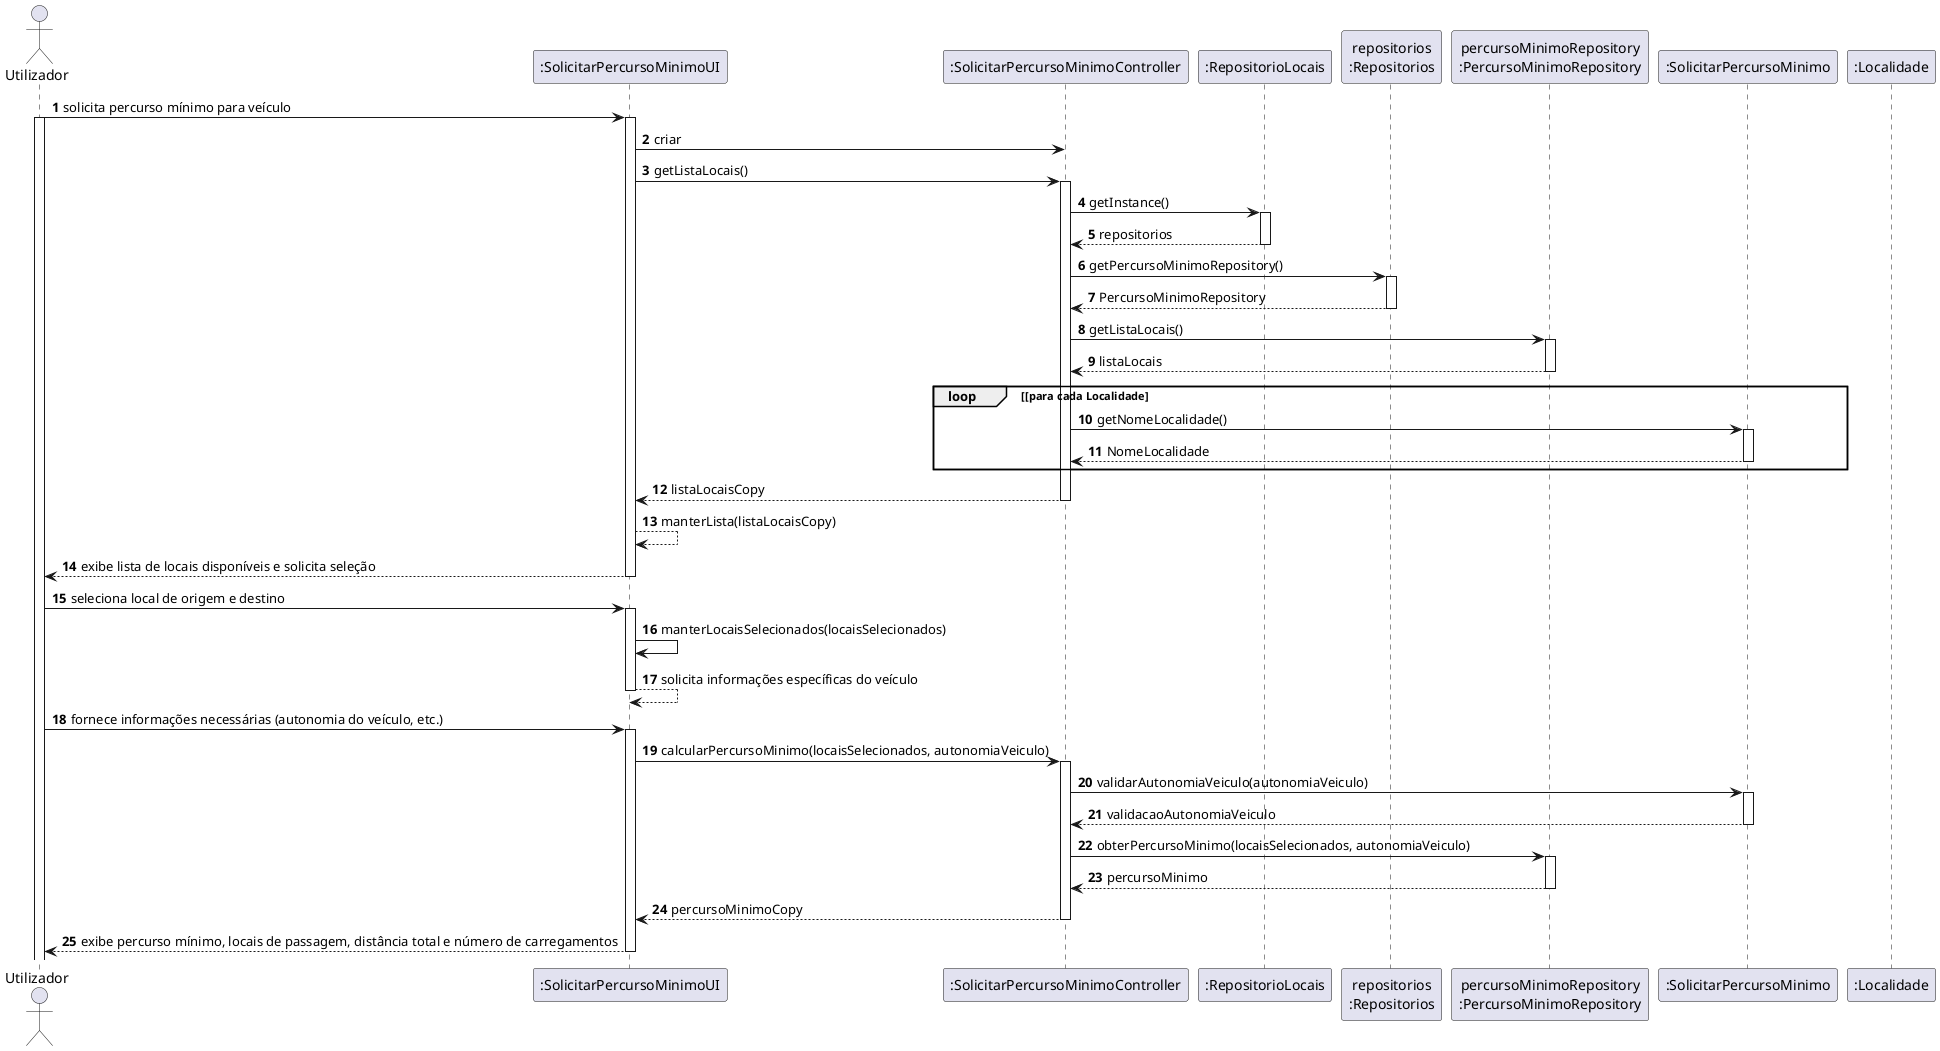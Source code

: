 @startuml
'skinparam monochrome true
skinparam packageStyle rectangle
skinparam shadowing false

autonumber

'hide footbox
actor "Utilizador" as Utilizador
participant ":SolicitarPercursoMinimoUI" as UI
participant ":SolicitarPercursoMinimoController" as CTRL
participant ":RepositorioLocais" as Repository
participant "repositorios\n:Repositorios" as PLAT
participant "percursoMinimoRepository\n:PercursoMinimoRepository" as PercursoMinimoRepository
participant ":SolicitarPercursoMinimo" as SolicitarPercursoMinimo
participant ":Localidade" as Localidade

Utilizador -> UI : solicita percurso mínimo para veículo
activate Utilizador
activate UI

    UI -> CTRL : criar

        UI -> CTRL : getListaLocais()
        activate CTRL

            CTRL -> Repository : getInstance()
            activate Repository

            Repository --> CTRL : repositorios
            deactivate Repository

            CTRL -> PLAT : getPercursoMinimoRepository()
            activate PLAT

            PLAT --> CTRL : PercursoMinimoRepository
            deactivate PLAT

            CTRL -> PercursoMinimoRepository : getListaLocais()
            activate PercursoMinimoRepository

            PercursoMinimoRepository --> CTRL : listaLocais
            deactivate PercursoMinimoRepository

            loop [para cada Localidade

                CTRL -> SolicitarPercursoMinimo : getNomeLocalidade()
                activate SolicitarPercursoMinimo

                SolicitarPercursoMinimo --> CTRL : NomeLocalidade
                deactivate SolicitarPercursoMinimo

            end

        CTRL --> UI : listaLocaisCopy
        deactivate CTRL

        UI --> UI : manterLista(listaLocaisCopy)

    UI --> Utilizador : exibe lista de locais disponíveis e solicita seleção
    deactivate UI

    Utilizador -> UI : seleciona local de origem e destino
    activate UI

    UI -> UI : manterLocaisSelecionados(locaisSelecionados)

    UI --> UI : solicita informações específicas do veículo
    deactivate UI

    Utilizador -> UI : fornece informações necessárias (autonomia do veículo, etc.)
    activate UI

    UI -> CTRL : calcularPercursoMinimo(locaisSelecionados, autonomiaVeiculo)
    activate CTRL

        CTRL -> SolicitarPercursoMinimo : validarAutonomiaVeiculo(autonomiaVeiculo)
        activate SolicitarPercursoMinimo
        SolicitarPercursoMinimo --> CTRL : validacaoAutonomiaVeiculo
        deactivate SolicitarPercursoMinimo

        CTRL -> PercursoMinimoRepository : obterPercursoMinimo(locaisSelecionados, autonomiaVeiculo)
        activate PercursoMinimoRepository
        PercursoMinimoRepository --> CTRL : percursoMinimo
        deactivate PercursoMinimoRepository

    CTRL --> UI : percursoMinimoCopy
    deactivate CTRL

    UI --> Utilizador : exibe percurso mínimo, locais de passagem, distância total e número de carregamentos
    deactivate UI

@enduml
